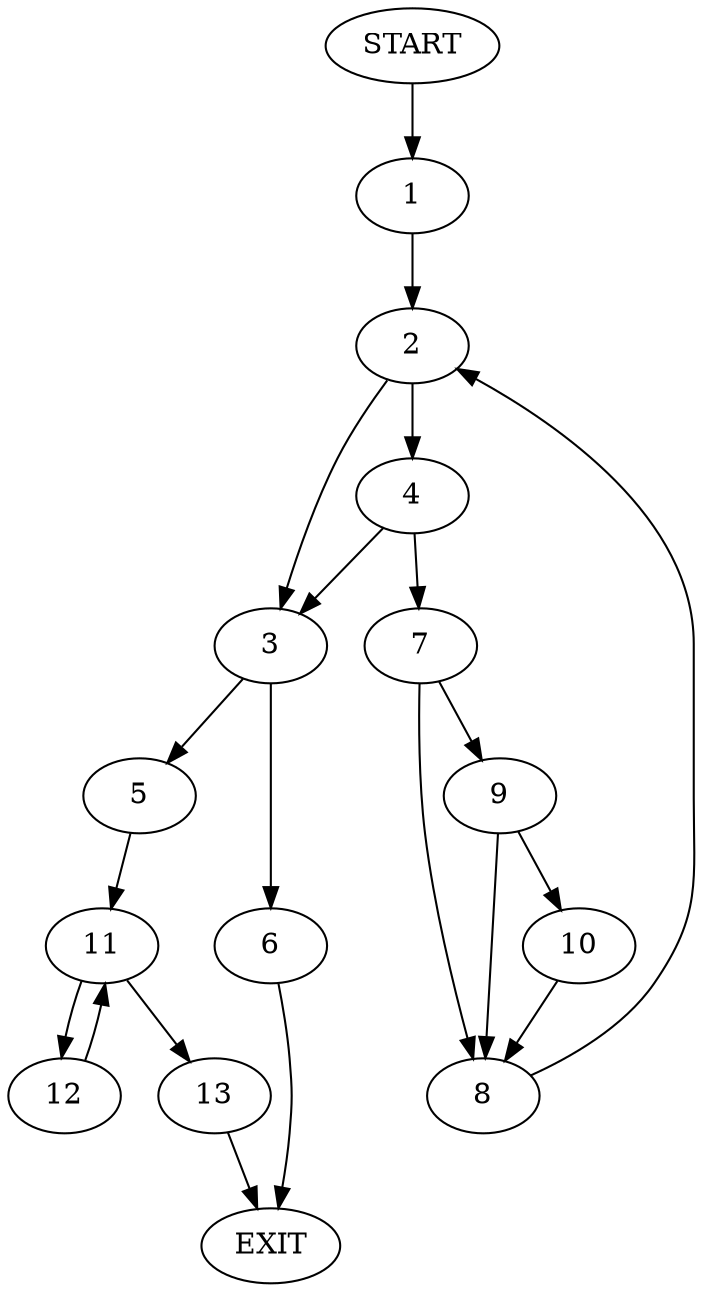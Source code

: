 digraph {
0 [label="START"]
14 [label="EXIT"]
0 -> 1
1 -> 2
2 -> 3
2 -> 4
3 -> 5
3 -> 6
4 -> 7
4 -> 3
7 -> 8
7 -> 9
9 -> 8
9 -> 10
8 -> 2
10 -> 8
5 -> 11
6 -> 14
11 -> 12
11 -> 13
13 -> 14
12 -> 11
}

